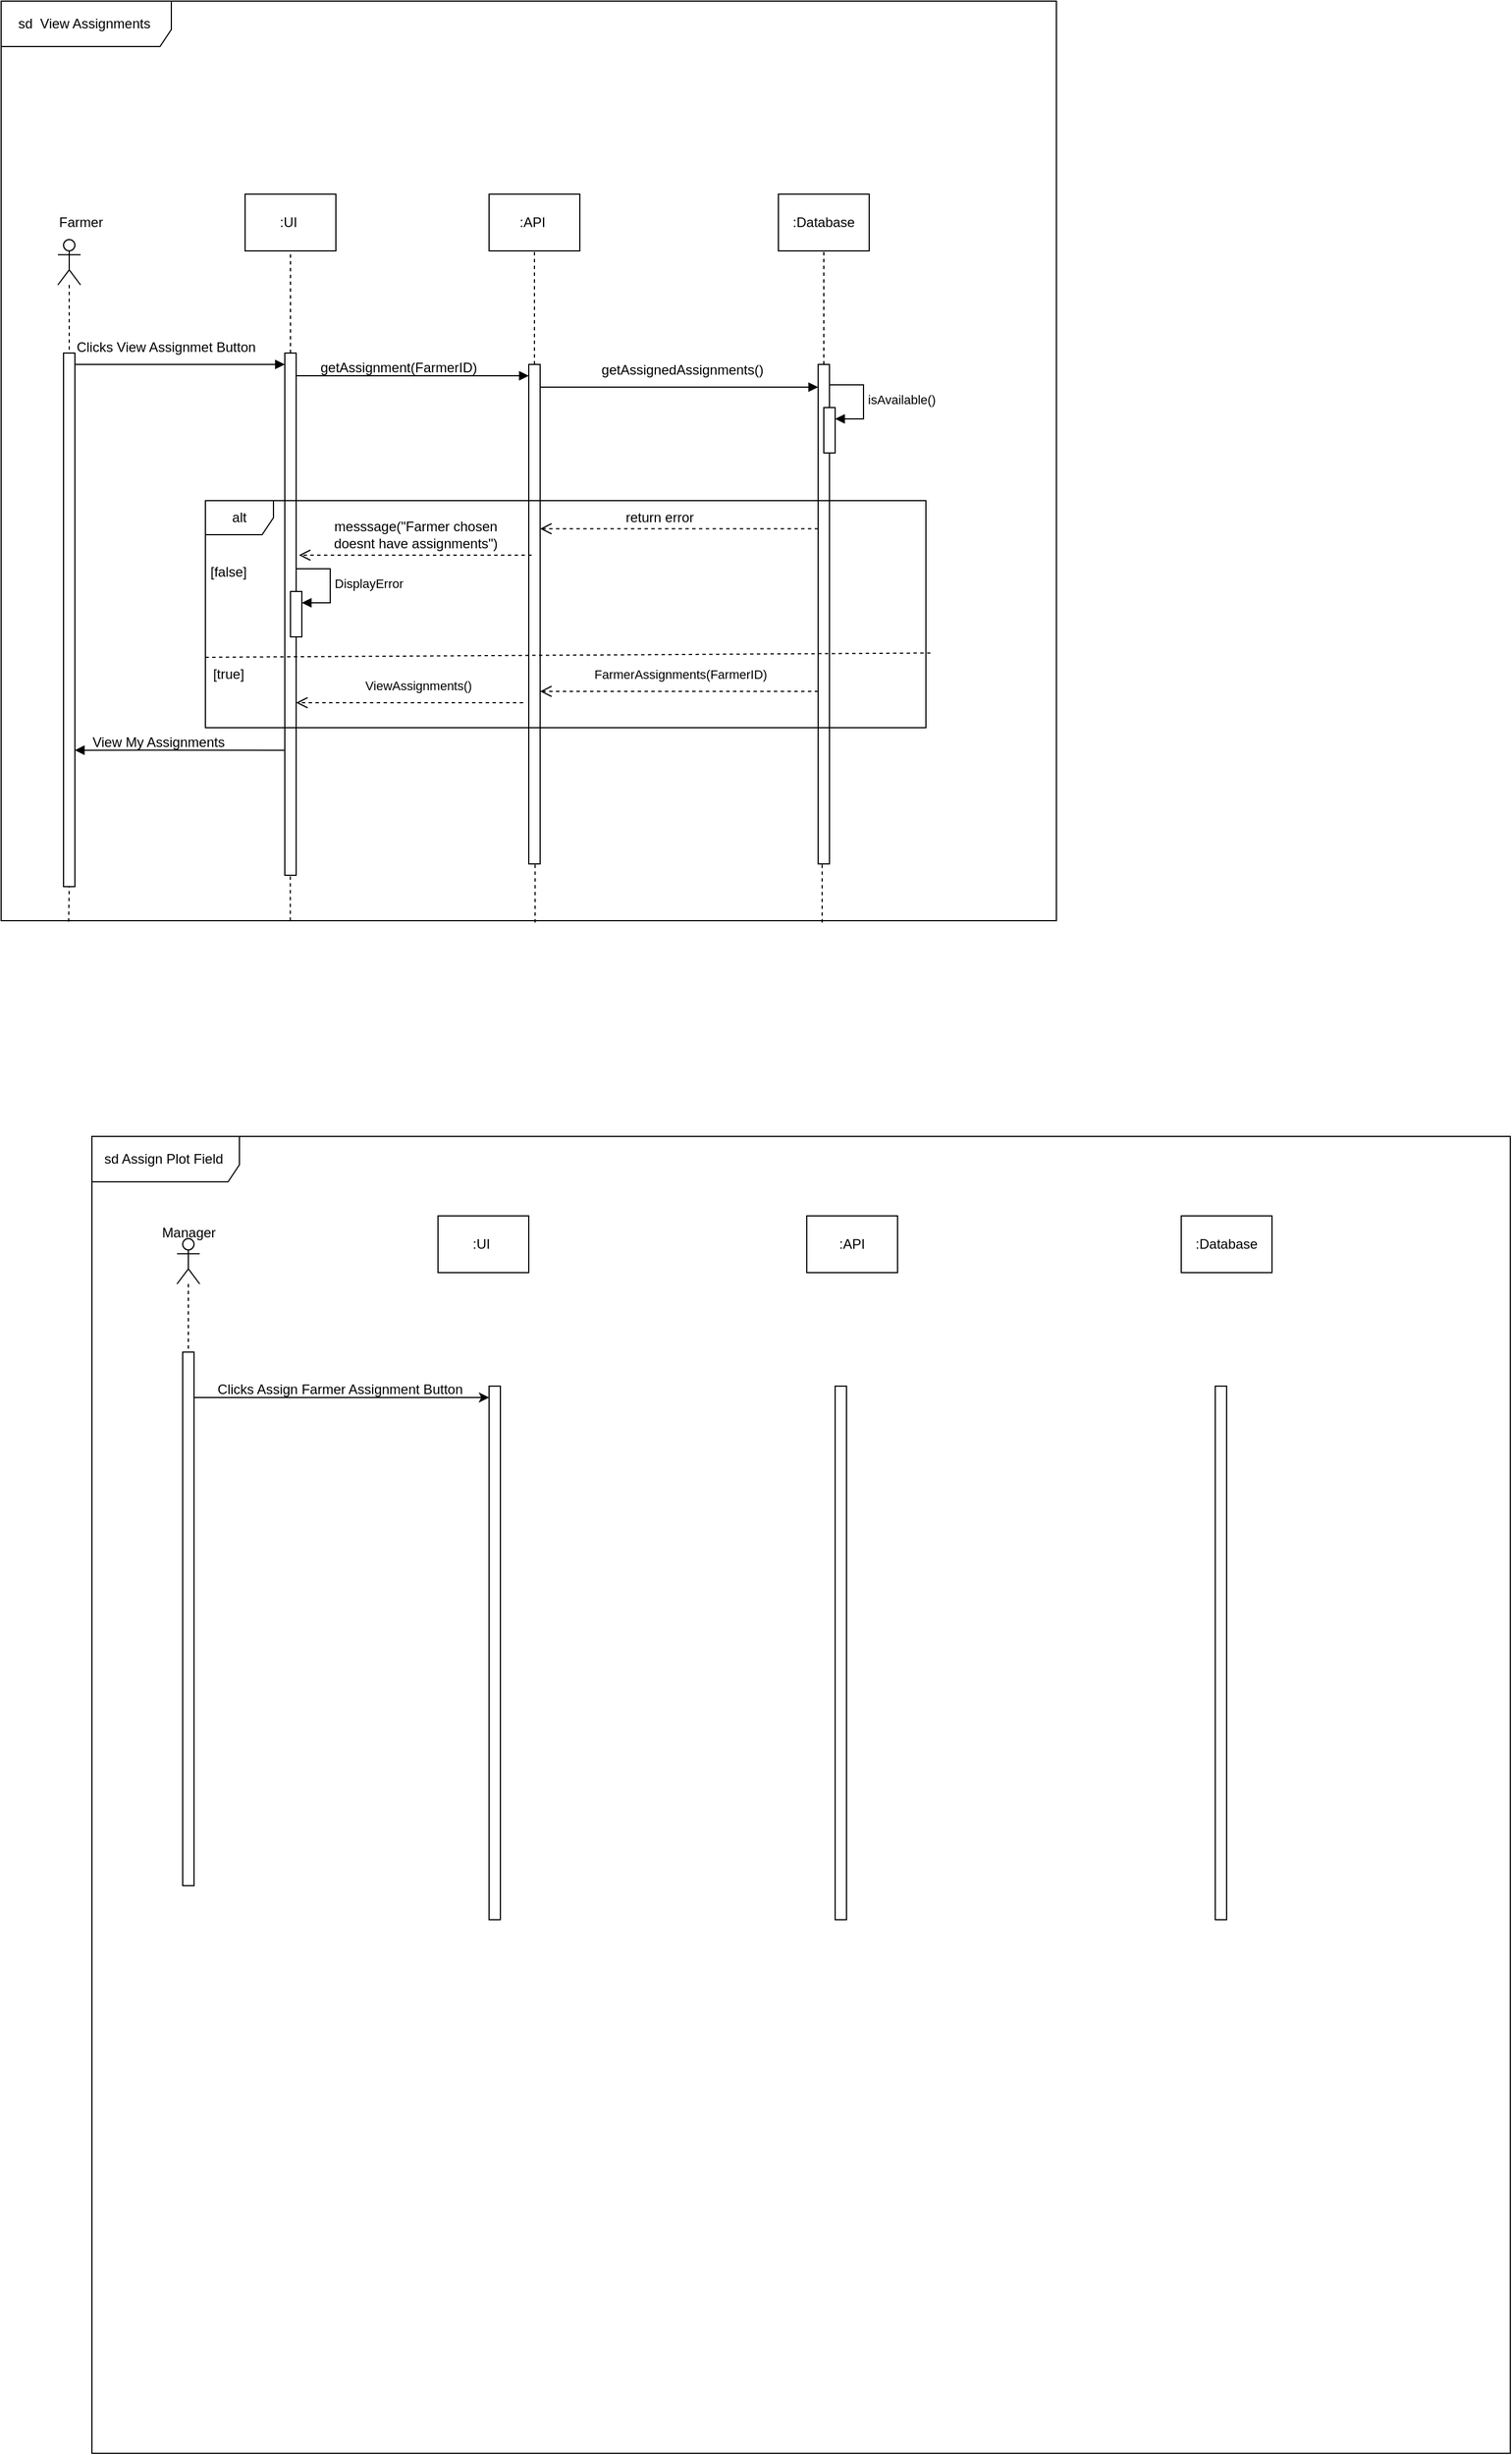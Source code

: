 <mxfile version="26.2.15">
  <diagram name="Page-1" id="K4R_wAEgrCEOFIBSe1Q1">
    <mxGraphModel dx="983" dy="1745" grid="1" gridSize="10" guides="1" tooltips="1" connect="1" arrows="1" fold="1" page="1" pageScale="1" pageWidth="850" pageHeight="1100" math="0" shadow="0">
      <root>
        <mxCell id="0" />
        <mxCell id="1" parent="0" />
        <mxCell id="eMn3P1zEDU3OZznFEJhk-1" value="" style="shape=umlLifeline;perimeter=lifelinePerimeter;whiteSpace=wrap;html=1;container=1;dropTarget=0;collapsible=0;recursiveResize=0;outlineConnect=0;portConstraint=eastwest;newEdgeStyle={&quot;curved&quot;:0,&quot;rounded&quot;:0};participant=umlActor;" vertex="1" parent="1">
          <mxGeometry x="170" y="30" width="20" height="100" as="geometry" />
        </mxCell>
        <mxCell id="eMn3P1zEDU3OZznFEJhk-2" value="" style="html=1;points=[[0,0,0,0,5],[0,1,0,0,-5],[1,0,0,0,5],[1,1,0,0,-5]];perimeter=orthogonalPerimeter;outlineConnect=0;targetShapes=umlLifeline;portConstraint=eastwest;newEdgeStyle={&quot;curved&quot;:0,&quot;rounded&quot;:0};" vertex="1" parent="1">
          <mxGeometry x="175" y="130" width="10" height="470" as="geometry" />
        </mxCell>
        <mxCell id="eMn3P1zEDU3OZznFEJhk-3" value="" style="html=1;points=[[0,0,0,0,5],[0,1,0,0,-5],[1,0,0,0,5],[1,1,0,0,-5]];perimeter=orthogonalPerimeter;outlineConnect=0;targetShapes=umlLifeline;portConstraint=eastwest;newEdgeStyle={&quot;curved&quot;:0,&quot;rounded&quot;:0};" vertex="1" parent="1">
          <mxGeometry x="370" y="130" width="10" height="460" as="geometry" />
        </mxCell>
        <mxCell id="eMn3P1zEDU3OZznFEJhk-4" value=":UI&amp;nbsp;" style="html=1;whiteSpace=wrap;" vertex="1" parent="1">
          <mxGeometry x="335" y="-10" width="80" height="50" as="geometry" />
        </mxCell>
        <mxCell id="eMn3P1zEDU3OZznFEJhk-5" value=":API&amp;nbsp;" style="html=1;whiteSpace=wrap;" vertex="1" parent="1">
          <mxGeometry x="550" y="-10" width="80" height="50" as="geometry" />
        </mxCell>
        <mxCell id="eMn3P1zEDU3OZznFEJhk-6" value=":Database" style="html=1;whiteSpace=wrap;" vertex="1" parent="1">
          <mxGeometry x="805" y="-10" width="80" height="50" as="geometry" />
        </mxCell>
        <mxCell id="eMn3P1zEDU3OZznFEJhk-9" value="Farmer" style="text;html=1;align=center;verticalAlign=middle;resizable=0;points=[];autosize=1;strokeColor=none;fillColor=none;" vertex="1" parent="1">
          <mxGeometry x="160" width="60" height="30" as="geometry" />
        </mxCell>
        <mxCell id="eMn3P1zEDU3OZznFEJhk-12" value="" style="endArrow=block;endFill=1;html=1;edgeStyle=orthogonalEdgeStyle;align=left;verticalAlign=top;rounded=0;" edge="1" parent="1" source="eMn3P1zEDU3OZznFEJhk-2" target="eMn3P1zEDU3OZznFEJhk-3">
          <mxGeometry x="-1" relative="1" as="geometry">
            <mxPoint x="190" y="150" as="sourcePoint" />
            <mxPoint x="310" y="150" as="targetPoint" />
            <Array as="points">
              <mxPoint x="250" y="140" />
              <mxPoint x="250" y="140" />
            </Array>
          </mxGeometry>
        </mxCell>
        <mxCell id="eMn3P1zEDU3OZznFEJhk-14" value="" style="html=1;points=[[0,0,0,0,5],[0,1,0,0,-5],[1,0,0,0,5],[1,1,0,0,-5]];perimeter=orthogonalPerimeter;outlineConnect=0;targetShapes=umlLifeline;portConstraint=eastwest;newEdgeStyle={&quot;curved&quot;:0,&quot;rounded&quot;:0};" vertex="1" parent="1">
          <mxGeometry x="585" y="140" width="10" height="440" as="geometry" />
        </mxCell>
        <mxCell id="eMn3P1zEDU3OZznFEJhk-15" value="" style="html=1;points=[[0,0,0,0,5],[0,1,0,0,-5],[1,0,0,0,5],[1,1,0,0,-5]];perimeter=orthogonalPerimeter;outlineConnect=0;targetShapes=umlLifeline;portConstraint=eastwest;newEdgeStyle={&quot;curved&quot;:0,&quot;rounded&quot;:0};" vertex="1" parent="1">
          <mxGeometry x="840" y="140" width="10" height="440" as="geometry" />
        </mxCell>
        <mxCell id="eMn3P1zEDU3OZznFEJhk-16" value="Clicks View Assignmet Button" style="text;html=1;align=center;verticalAlign=middle;resizable=0;points=[];autosize=1;strokeColor=none;fillColor=none;" vertex="1" parent="1">
          <mxGeometry x="175" y="110" width="180" height="30" as="geometry" />
        </mxCell>
        <mxCell id="eMn3P1zEDU3OZznFEJhk-17" value="" style="endArrow=block;endFill=1;html=1;edgeStyle=orthogonalEdgeStyle;align=left;verticalAlign=top;rounded=0;" edge="1" parent="1" target="eMn3P1zEDU3OZznFEJhk-14">
          <mxGeometry x="-1" relative="1" as="geometry">
            <mxPoint x="380" y="130" as="sourcePoint" />
            <mxPoint x="515.0" y="150.016" as="targetPoint" />
            <Array as="points">
              <mxPoint x="380" y="150" />
            </Array>
          </mxGeometry>
        </mxCell>
        <mxCell id="eMn3P1zEDU3OZznFEJhk-18" value="getAssignment(FarmerID)" style="text;html=1;align=center;verticalAlign=middle;resizable=0;points=[];autosize=1;strokeColor=none;fillColor=none;" vertex="1" parent="1">
          <mxGeometry x="390" y="128" width="160" height="30" as="geometry" />
        </mxCell>
        <mxCell id="eMn3P1zEDU3OZznFEJhk-19" value="" style="endArrow=block;endFill=1;html=1;edgeStyle=orthogonalEdgeStyle;align=left;verticalAlign=top;rounded=0;" edge="1" parent="1">
          <mxGeometry x="-1" relative="1" as="geometry">
            <mxPoint x="595" y="140" as="sourcePoint" />
            <mxPoint x="840" y="160.0" as="targetPoint" />
            <Array as="points">
              <mxPoint x="595" y="160" />
            </Array>
          </mxGeometry>
        </mxCell>
        <mxCell id="eMn3P1zEDU3OZznFEJhk-20" value="getAssignedAssignments()" style="text;html=1;align=center;verticalAlign=middle;resizable=0;points=[];autosize=1;strokeColor=none;fillColor=none;" vertex="1" parent="1">
          <mxGeometry x="635" y="130" width="170" height="30" as="geometry" />
        </mxCell>
        <mxCell id="eMn3P1zEDU3OZznFEJhk-23" value="" style="html=1;points=[[0,0,0,0,5],[0,1,0,0,-5],[1,0,0,0,5],[1,1,0,0,-5]];perimeter=orthogonalPerimeter;outlineConnect=0;targetShapes=umlLifeline;portConstraint=eastwest;newEdgeStyle={&quot;curved&quot;:0,&quot;rounded&quot;:0};" vertex="1" parent="1">
          <mxGeometry x="845" y="178" width="10" height="40" as="geometry" />
        </mxCell>
        <mxCell id="eMn3P1zEDU3OZznFEJhk-24" value="isAvailable()" style="html=1;align=left;spacingLeft=2;endArrow=block;rounded=0;edgeStyle=orthogonalEdgeStyle;curved=0;rounded=0;" edge="1" target="eMn3P1zEDU3OZznFEJhk-23" parent="1">
          <mxGeometry relative="1" as="geometry">
            <mxPoint x="850" y="158" as="sourcePoint" />
            <Array as="points">
              <mxPoint x="880" y="188" />
            </Array>
          </mxGeometry>
        </mxCell>
        <mxCell id="eMn3P1zEDU3OZznFEJhk-26" value="sd&amp;nbsp; View Assignments&amp;nbsp;" style="shape=umlFrame;whiteSpace=wrap;html=1;pointerEvents=0;width=150;height=40;" vertex="1" parent="1">
          <mxGeometry x="120" y="-180" width="930" height="810" as="geometry" />
        </mxCell>
        <mxCell id="eMn3P1zEDU3OZznFEJhk-27" value="alt" style="shape=umlFrame;whiteSpace=wrap;html=1;pointerEvents=0;" vertex="1" parent="1">
          <mxGeometry x="300" y="260" width="635" height="200" as="geometry" />
        </mxCell>
        <mxCell id="eMn3P1zEDU3OZznFEJhk-28" value="[false]" style="text;html=1;align=center;verticalAlign=middle;resizable=0;points=[];autosize=1;strokeColor=none;fillColor=none;" vertex="1" parent="1">
          <mxGeometry x="290" y="308" width="60" height="30" as="geometry" />
        </mxCell>
        <mxCell id="eMn3P1zEDU3OZznFEJhk-29" value="messsage(&quot;Farmer chosen&lt;div&gt;&amp;nbsp;doesnt have assignments&quot;)&amp;nbsp;&lt;/div&gt;" style="text;html=1;align=center;verticalAlign=middle;resizable=0;points=[];autosize=1;strokeColor=none;fillColor=none;" vertex="1" parent="1">
          <mxGeometry x="400" y="270" width="170" height="40" as="geometry" />
        </mxCell>
        <mxCell id="eMn3P1zEDU3OZznFEJhk-30" value="" style="html=1;verticalAlign=bottom;endArrow=open;dashed=1;endSize=8;curved=0;rounded=0;" edge="1" parent="1">
          <mxGeometry relative="1" as="geometry">
            <mxPoint x="587.5" y="308" as="sourcePoint" />
            <mxPoint x="382.5" y="308" as="targetPoint" />
          </mxGeometry>
        </mxCell>
        <mxCell id="eMn3P1zEDU3OZznFEJhk-31" value="" style="html=1;verticalAlign=bottom;endArrow=open;dashed=1;endSize=8;curved=0;rounded=0;" edge="1" parent="1">
          <mxGeometry relative="1" as="geometry">
            <mxPoint x="840" y="284.75" as="sourcePoint" />
            <mxPoint x="595" y="284.75" as="targetPoint" />
          </mxGeometry>
        </mxCell>
        <mxCell id="eMn3P1zEDU3OZznFEJhk-32" value="return error" style="text;html=1;align=center;verticalAlign=middle;resizable=0;points=[];autosize=1;strokeColor=none;fillColor=none;" vertex="1" parent="1">
          <mxGeometry x="660" y="260" width="80" height="30" as="geometry" />
        </mxCell>
        <mxCell id="eMn3P1zEDU3OZznFEJhk-33" value="" style="html=1;points=[[0,0,0,0,5],[0,1,0,0,-5],[1,0,0,0,5],[1,1,0,0,-5]];perimeter=orthogonalPerimeter;outlineConnect=0;targetShapes=umlLifeline;portConstraint=eastwest;newEdgeStyle={&quot;curved&quot;:0,&quot;rounded&quot;:0};" vertex="1" parent="1">
          <mxGeometry x="375" y="340" width="10" height="40" as="geometry" />
        </mxCell>
        <mxCell id="eMn3P1zEDU3OZznFEJhk-34" value="DisplayError" style="html=1;align=left;spacingLeft=2;endArrow=block;rounded=0;edgeStyle=orthogonalEdgeStyle;curved=0;rounded=0;" edge="1" target="eMn3P1zEDU3OZznFEJhk-33" parent="1">
          <mxGeometry relative="1" as="geometry">
            <mxPoint x="380" y="320" as="sourcePoint" />
            <Array as="points">
              <mxPoint x="410" y="350" />
            </Array>
          </mxGeometry>
        </mxCell>
        <mxCell id="eMn3P1zEDU3OZznFEJhk-36" value="[true]" style="text;html=1;align=center;verticalAlign=middle;resizable=0;points=[];autosize=1;strokeColor=none;fillColor=none;" vertex="1" parent="1">
          <mxGeometry x="295" y="398" width="50" height="30" as="geometry" />
        </mxCell>
        <mxCell id="eMn3P1zEDU3OZznFEJhk-37" value="" style="html=1;verticalAlign=bottom;endArrow=open;dashed=1;endSize=8;curved=0;rounded=0;" edge="1" parent="1">
          <mxGeometry relative="1" as="geometry">
            <mxPoint x="840" y="428" as="sourcePoint" />
            <mxPoint x="595" y="428" as="targetPoint" />
          </mxGeometry>
        </mxCell>
        <mxCell id="eMn3P1zEDU3OZznFEJhk-38" value="FarmerAssignments(FarmerID)&amp;nbsp;" style="edgeLabel;html=1;align=center;verticalAlign=middle;resizable=0;points=[];" vertex="1" connectable="0" parent="eMn3P1zEDU3OZznFEJhk-37">
          <mxGeometry x="0.292" y="-3" relative="1" as="geometry">
            <mxPoint x="38" y="-12" as="offset" />
          </mxGeometry>
        </mxCell>
        <mxCell id="eMn3P1zEDU3OZznFEJhk-39" value="" style="html=1;verticalAlign=bottom;endArrow=open;dashed=1;endSize=8;curved=0;rounded=0;" edge="1" parent="1">
          <mxGeometry relative="1" as="geometry">
            <mxPoint x="580" y="438" as="sourcePoint" />
            <mxPoint x="380" y="438" as="targetPoint" />
          </mxGeometry>
        </mxCell>
        <mxCell id="eMn3P1zEDU3OZznFEJhk-40" value="ViewAssignments()&amp;nbsp;" style="edgeLabel;html=1;align=center;verticalAlign=middle;resizable=0;points=[];" vertex="1" connectable="0" parent="eMn3P1zEDU3OZznFEJhk-39">
          <mxGeometry x="0.292" y="-3" relative="1" as="geometry">
            <mxPoint x="38" y="-12" as="offset" />
          </mxGeometry>
        </mxCell>
        <mxCell id="eMn3P1zEDU3OZznFEJhk-42" value="" style="endArrow=block;endFill=1;html=1;edgeStyle=orthogonalEdgeStyle;align=left;verticalAlign=top;rounded=0;" edge="1" parent="1">
          <mxGeometry x="-1" relative="1" as="geometry">
            <mxPoint x="370" y="479.82" as="sourcePoint" />
            <mxPoint x="185" y="479.82" as="targetPoint" />
            <Array as="points">
              <mxPoint x="250" y="479.82" />
              <mxPoint x="250" y="479.82" />
            </Array>
          </mxGeometry>
        </mxCell>
        <mxCell id="eMn3P1zEDU3OZznFEJhk-44" value="View My Assignments&amp;nbsp;" style="text;html=1;align=center;verticalAlign=middle;resizable=0;points=[];autosize=1;strokeColor=none;fillColor=none;" vertex="1" parent="1">
          <mxGeometry x="190" y="458" width="140" height="30" as="geometry" />
        </mxCell>
        <mxCell id="eMn3P1zEDU3OZznFEJhk-47" value="" style="endArrow=none;dashed=1;html=1;rounded=0;entryX=0.5;entryY=1;entryDx=0;entryDy=0;" edge="1" parent="1" target="eMn3P1zEDU3OZznFEJhk-4">
          <mxGeometry width="50" height="50" relative="1" as="geometry">
            <mxPoint x="375" y="130" as="sourcePoint" />
            <mxPoint x="500" y="-60" as="targetPoint" />
          </mxGeometry>
        </mxCell>
        <mxCell id="eMn3P1zEDU3OZznFEJhk-49" value="" style="endArrow=none;dashed=1;html=1;rounded=0;entryX=0.5;entryY=1;entryDx=0;entryDy=0;" edge="1" parent="1" target="eMn3P1zEDU3OZznFEJhk-5">
          <mxGeometry width="50" height="50" relative="1" as="geometry">
            <mxPoint x="590" y="140" as="sourcePoint" />
            <mxPoint x="640" y="90" as="targetPoint" />
          </mxGeometry>
        </mxCell>
        <mxCell id="eMn3P1zEDU3OZznFEJhk-50" value="" style="endArrow=none;dashed=1;html=1;rounded=0;entryX=0.5;entryY=1;entryDx=0;entryDy=0;" edge="1" parent="1" target="eMn3P1zEDU3OZznFEJhk-6">
          <mxGeometry width="50" height="50" relative="1" as="geometry">
            <mxPoint x="845" y="140" as="sourcePoint" />
            <mxPoint x="900" y="90" as="targetPoint" />
          </mxGeometry>
        </mxCell>
        <mxCell id="eMn3P1zEDU3OZznFEJhk-51" value="" style="endArrow=none;dashed=1;html=1;rounded=0;exitX=0.005;exitY=0.694;exitDx=0;exitDy=0;exitPerimeter=0;entryX=1.002;entryY=0.689;entryDx=0;entryDy=0;entryPerimeter=0;" edge="1" parent="1">
          <mxGeometry width="50" height="50" relative="1" as="geometry">
            <mxPoint x="299.995" y="398.0" as="sourcePoint" />
            <mxPoint x="941.27" y="394.2" as="targetPoint" />
          </mxGeometry>
        </mxCell>
        <mxCell id="eMn3P1zEDU3OZznFEJhk-55" value="" style="endArrow=none;dashed=1;html=1;rounded=0;exitX=0.064;exitY=1.001;exitDx=0;exitDy=0;exitPerimeter=0;" edge="1" parent="1" source="eMn3P1zEDU3OZznFEJhk-26">
          <mxGeometry width="50" height="50" relative="1" as="geometry">
            <mxPoint x="130" y="650" as="sourcePoint" />
            <mxPoint x="180" y="600" as="targetPoint" />
          </mxGeometry>
        </mxCell>
        <mxCell id="eMn3P1zEDU3OZznFEJhk-56" value="" style="endArrow=none;dashed=1;html=1;rounded=0;exitX=0.274;exitY=1;exitDx=0;exitDy=0;exitPerimeter=0;" edge="1" parent="1" source="eMn3P1zEDU3OZznFEJhk-26" target="eMn3P1zEDU3OZznFEJhk-3">
          <mxGeometry width="50" height="50" relative="1" as="geometry">
            <mxPoint x="190" y="641" as="sourcePoint" />
            <mxPoint x="190" y="610" as="targetPoint" />
          </mxGeometry>
        </mxCell>
        <mxCell id="eMn3P1zEDU3OZznFEJhk-57" value="" style="endArrow=none;dashed=1;html=1;rounded=0;exitX=0.506;exitY=1.002;exitDx=0;exitDy=0;exitPerimeter=0;" edge="1" parent="1" source="eMn3P1zEDU3OZznFEJhk-26" target="eMn3P1zEDU3OZznFEJhk-14">
          <mxGeometry width="50" height="50" relative="1" as="geometry">
            <mxPoint x="570" y="680" as="sourcePoint" />
            <mxPoint x="200" y="620" as="targetPoint" />
          </mxGeometry>
        </mxCell>
        <mxCell id="eMn3P1zEDU3OZznFEJhk-58" value="" style="endArrow=none;dashed=1;html=1;rounded=0;exitX=0.778;exitY=1.002;exitDx=0;exitDy=0;exitPerimeter=0;" edge="1" parent="1" source="eMn3P1zEDU3OZznFEJhk-26" target="eMn3P1zEDU3OZznFEJhk-15">
          <mxGeometry width="50" height="50" relative="1" as="geometry">
            <mxPoint x="850" y="640" as="sourcePoint" />
            <mxPoint x="850" y="580" as="targetPoint" />
          </mxGeometry>
        </mxCell>
        <mxCell id="eMn3P1zEDU3OZznFEJhk-60" value="sd Assign Plot Field&amp;nbsp;" style="shape=umlFrame;whiteSpace=wrap;html=1;pointerEvents=0;width=130;height=40;" vertex="1" parent="1">
          <mxGeometry x="200" y="820" width="1250" height="1160" as="geometry" />
        </mxCell>
        <mxCell id="eMn3P1zEDU3OZznFEJhk-61" value="" style="shape=umlLifeline;perimeter=lifelinePerimeter;whiteSpace=wrap;html=1;container=1;dropTarget=0;collapsible=0;recursiveResize=0;outlineConnect=0;portConstraint=eastwest;newEdgeStyle={&quot;curved&quot;:0,&quot;rounded&quot;:0};participant=umlActor;" vertex="1" parent="1">
          <mxGeometry x="275" y="910" width="20" height="100" as="geometry" />
        </mxCell>
        <mxCell id="eMn3P1zEDU3OZznFEJhk-62" value="" style="html=1;points=[[0,0,0,0,5],[0,1,0,0,-5],[1,0,0,0,5],[1,1,0,0,-5]];perimeter=orthogonalPerimeter;outlineConnect=0;targetShapes=umlLifeline;portConstraint=eastwest;newEdgeStyle={&quot;curved&quot;:0,&quot;rounded&quot;:0};" vertex="1" parent="1">
          <mxGeometry x="280" y="1010" width="10" height="470" as="geometry" />
        </mxCell>
        <mxCell id="eMn3P1zEDU3OZznFEJhk-63" value=":UI&amp;nbsp;" style="html=1;whiteSpace=wrap;" vertex="1" parent="1">
          <mxGeometry x="505" y="890" width="80" height="50" as="geometry" />
        </mxCell>
        <mxCell id="eMn3P1zEDU3OZznFEJhk-64" value=":API" style="html=1;whiteSpace=wrap;" vertex="1" parent="1">
          <mxGeometry x="830" y="890" width="80" height="50" as="geometry" />
        </mxCell>
        <mxCell id="eMn3P1zEDU3OZznFEJhk-65" value=":Database" style="html=1;whiteSpace=wrap;" vertex="1" parent="1">
          <mxGeometry x="1160" y="890" width="80" height="50" as="geometry" />
        </mxCell>
        <mxCell id="eMn3P1zEDU3OZznFEJhk-67" value="" style="html=1;points=[[0,0,0,0,5],[0,1,0,0,-5],[1,0,0,0,5],[1,1,0,0,-5]];perimeter=orthogonalPerimeter;outlineConnect=0;targetShapes=umlLifeline;portConstraint=eastwest;newEdgeStyle={&quot;curved&quot;:0,&quot;rounded&quot;:0};" vertex="1" parent="1">
          <mxGeometry x="550" y="1040" width="10" height="470" as="geometry" />
        </mxCell>
        <mxCell id="eMn3P1zEDU3OZznFEJhk-68" value="" style="html=1;points=[[0,0,0,0,5],[0,1,0,0,-5],[1,0,0,0,5],[1,1,0,0,-5]];perimeter=orthogonalPerimeter;outlineConnect=0;targetShapes=umlLifeline;portConstraint=eastwest;newEdgeStyle={&quot;curved&quot;:0,&quot;rounded&quot;:0};" vertex="1" parent="1">
          <mxGeometry x="855" y="1040" width="10" height="470" as="geometry" />
        </mxCell>
        <mxCell id="eMn3P1zEDU3OZznFEJhk-69" value="" style="html=1;points=[[0,0,0,0,5],[0,1,0,0,-5],[1,0,0,0,5],[1,1,0,0,-5]];perimeter=orthogonalPerimeter;outlineConnect=0;targetShapes=umlLifeline;portConstraint=eastwest;newEdgeStyle={&quot;curved&quot;:0,&quot;rounded&quot;:0};" vertex="1" parent="1">
          <mxGeometry x="1190" y="1040" width="10" height="470" as="geometry" />
        </mxCell>
        <mxCell id="eMn3P1zEDU3OZznFEJhk-70" value="Manager" style="text;html=1;align=center;verticalAlign=middle;resizable=0;points=[];autosize=1;strokeColor=none;fillColor=none;" vertex="1" parent="1">
          <mxGeometry x="250" y="890" width="70" height="30" as="geometry" />
        </mxCell>
        <mxCell id="eMn3P1zEDU3OZznFEJhk-75" value="" style="endArrow=classic;html=1;rounded=0;" edge="1" parent="1">
          <mxGeometry width="50" height="50" relative="1" as="geometry">
            <mxPoint x="290" y="1050" as="sourcePoint" />
            <mxPoint x="550" y="1050" as="targetPoint" />
          </mxGeometry>
        </mxCell>
        <mxCell id="eMn3P1zEDU3OZznFEJhk-76" value="Clicks Assign Farmer Assignment Button&amp;nbsp;" style="text;html=1;align=center;verticalAlign=middle;resizable=0;points=[];autosize=1;strokeColor=none;fillColor=none;" vertex="1" parent="1">
          <mxGeometry x="300" y="1028" width="240" height="30" as="geometry" />
        </mxCell>
      </root>
    </mxGraphModel>
  </diagram>
</mxfile>
